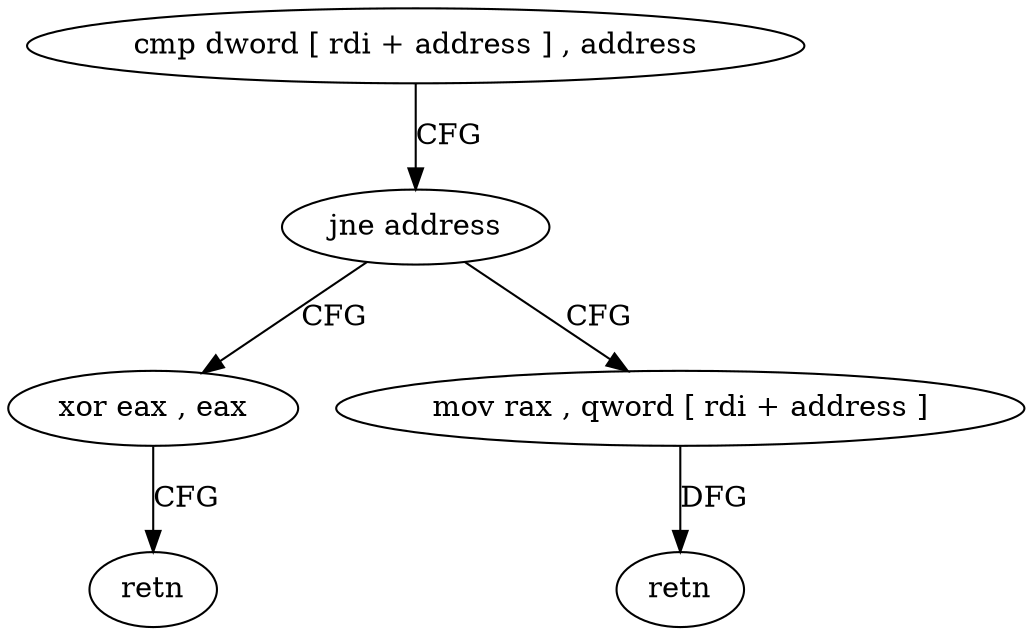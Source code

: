 digraph "func" {
"144016" [label = "cmp dword [ rdi + address ] , address" ]
"144020" [label = "jne address" ]
"144027" [label = "xor eax , eax" ]
"144022" [label = "mov rax , qword [ rdi + address ]" ]
"144029" [label = "retn" ]
"144026" [label = "retn" ]
"144016" -> "144020" [ label = "CFG" ]
"144020" -> "144027" [ label = "CFG" ]
"144020" -> "144022" [ label = "CFG" ]
"144027" -> "144029" [ label = "CFG" ]
"144022" -> "144026" [ label = "DFG" ]
}
